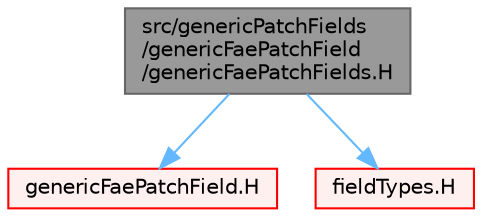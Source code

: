 digraph "src/genericPatchFields/genericFaePatchField/genericFaePatchFields.H"
{
 // LATEX_PDF_SIZE
  bgcolor="transparent";
  edge [fontname=Helvetica,fontsize=10,labelfontname=Helvetica,labelfontsize=10];
  node [fontname=Helvetica,fontsize=10,shape=box,height=0.2,width=0.4];
  Node1 [id="Node000001",label="src/genericPatchFields\l/genericFaePatchField\l/genericFaePatchFields.H",height=0.2,width=0.4,color="gray40", fillcolor="grey60", style="filled", fontcolor="black",tooltip=" "];
  Node1 -> Node2 [id="edge1_Node000001_Node000002",color="steelblue1",style="solid",tooltip=" "];
  Node2 [id="Node000002",label="genericFaePatchField.H",height=0.2,width=0.4,color="red", fillcolor="#FFF0F0", style="filled",URL="$genericFaePatchField_8H.html",tooltip=" "];
  Node1 -> Node194 [id="edge2_Node000001_Node000194",color="steelblue1",style="solid",tooltip=" "];
  Node194 [id="Node000194",label="fieldTypes.H",height=0.2,width=0.4,color="red", fillcolor="#FFF0F0", style="filled",URL="$fieldTypes_8H.html",tooltip=" "];
}
